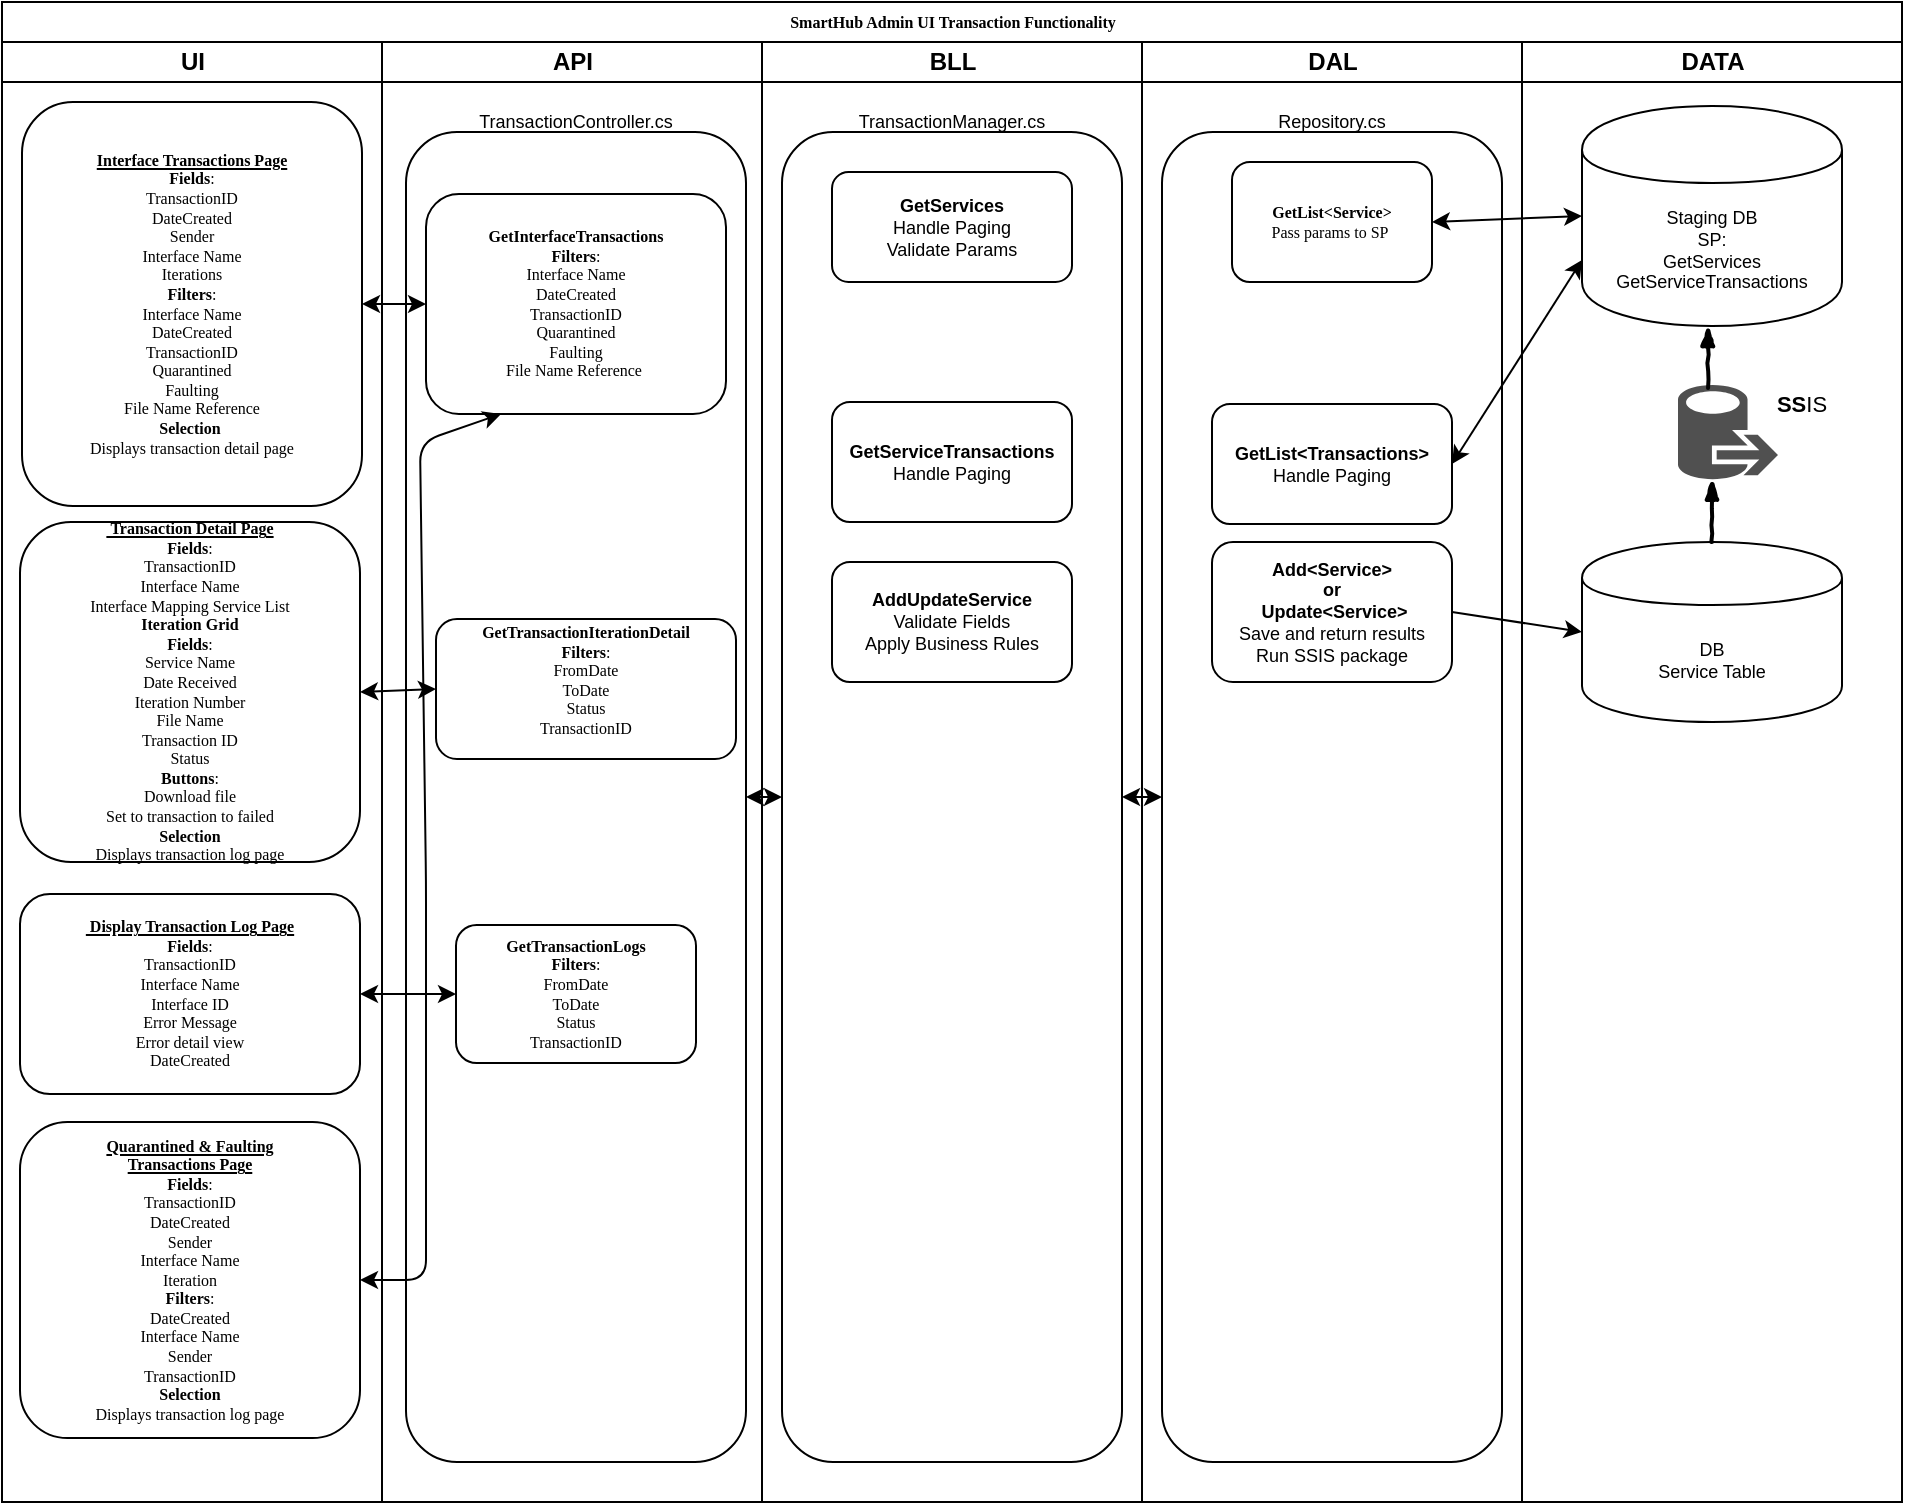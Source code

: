 <mxfile version="11.0.4" type="github"><diagram name="Page-1" id="74e2e168-ea6b-b213-b513-2b3c1d86103e"><mxGraphModel dx="1422" dy="764" grid="1" gridSize="10" guides="1" tooltips="1" connect="1" arrows="1" fold="1" page="1" pageScale="1" pageWidth="1100" pageHeight="850" background="#ffffff" math="0" shadow="0"><root><mxCell id="0"/><mxCell id="1" parent="0"/><mxCell id="77e6c97f196da883-1" value="SmartHub Admin UI Transaction Functionality" style="swimlane;html=1;childLayout=stackLayout;startSize=20;rounded=0;shadow=0;labelBackgroundColor=none;strokeColor=#000000;strokeWidth=1;fillColor=#ffffff;fontFamily=Verdana;fontSize=8;fontColor=#000000;align=center;" parent="1" vertex="1"><mxGeometry x="71" y="40" width="950" height="750" as="geometry"/></mxCell><mxCell id="77e6c97f196da883-2" value="UI" style="swimlane;html=1;startSize=20;" parent="77e6c97f196da883-1" vertex="1"><mxGeometry y="20" width="190" height="730" as="geometry"/></mxCell><mxCell id="77e6c97f196da883-8" value="&lt;b&gt;&lt;u&gt;Interface Transactions Page&lt;/u&gt;&lt;/b&gt;&lt;br&gt;&lt;b&gt;Fields&lt;/b&gt;:&lt;br&gt;TransactionID&lt;br&gt;DateCreated&lt;br&gt;Sender&lt;br&gt;Interface Name&lt;br&gt;Iterations&lt;br&gt;&lt;b&gt;Filters&lt;/b&gt;:&lt;br&gt;Interface Name&lt;br&gt;DateCreated&lt;br&gt;TransactionID&lt;br&gt;Quarantined&lt;br&gt;Faulting&lt;br&gt;File Name Reference&lt;br&gt;&lt;b&gt;Selection&amp;nbsp;&lt;/b&gt;&lt;br&gt;Displays transaction detail page" style="rounded=1;whiteSpace=wrap;html=1;shadow=0;labelBackgroundColor=none;strokeColor=#000000;strokeWidth=1;fillColor=#ffffff;fontFamily=Verdana;fontSize=8;fontColor=#000000;align=center;" parent="77e6c97f196da883-2" vertex="1"><mxGeometry x="10" y="30" width="170" height="202" as="geometry"/></mxCell><mxCell id="teMTACEvMszvXva9huuu-1" value="&lt;b&gt;&lt;u&gt;Quarantined &amp;amp; Faulting&lt;br&gt;Transactions Page&lt;/u&gt;&lt;/b&gt;&lt;br&gt;&lt;b&gt;Fields&lt;/b&gt;:&lt;br&gt;TransactionID&lt;br&gt;DateCreated&lt;br&gt;Sender&lt;br&gt;Interface Name&lt;br&gt;Iteration&lt;br&gt;&lt;b&gt;Filters&lt;/b&gt;:&lt;br&gt;DateCreated&lt;br&gt;Interface Name&lt;br&gt;Sender&lt;br&gt;TransactionID&lt;br&gt;&lt;b&gt;Selection&lt;/b&gt;&lt;br&gt;Displays transaction log page" style="rounded=1;whiteSpace=wrap;html=1;shadow=0;labelBackgroundColor=none;strokeColor=#000000;strokeWidth=1;fillColor=#ffffff;fontFamily=Verdana;fontSize=8;fontColor=#000000;align=center;" parent="77e6c97f196da883-2" vertex="1"><mxGeometry x="9" y="540" width="170" height="158" as="geometry"/></mxCell><mxCell id="teMTACEvMszvXva9huuu-3" value="&lt;b&gt;&lt;u&gt;&amp;nbsp;Transaction Detail Page&lt;/u&gt;&lt;/b&gt;&lt;br&gt;&lt;b&gt;Fields&lt;/b&gt;:&lt;br&gt;TransactionID&lt;br&gt;Interface Name&lt;br&gt;Interface Mapping Service List&lt;br&gt;&lt;b&gt;Iteration Grid&lt;/b&gt;&lt;br&gt;&lt;b&gt;Fields&lt;/b&gt;:&lt;br&gt;Service Name&lt;br&gt;Date Received&lt;br&gt;Iteration Number&lt;br&gt;File Name&lt;br&gt;Transaction ID&lt;br&gt;Status&lt;br&gt;&lt;b&gt;Buttons&lt;/b&gt;:&lt;br&gt;Download file&lt;br&gt;Set to transaction to failed&lt;br&gt;&lt;b&gt;Selection&lt;br&gt;&lt;/b&gt;Displays transaction log page" style="rounded=1;whiteSpace=wrap;html=1;shadow=0;labelBackgroundColor=none;strokeColor=#000000;strokeWidth=1;fillColor=#ffffff;fontFamily=Verdana;fontSize=8;fontColor=#000000;align=center;" parent="77e6c97f196da883-2" vertex="1"><mxGeometry x="9" y="240" width="170" height="170" as="geometry"/></mxCell><mxCell id="teMTACEvMszvXva9huuu-4" value="&lt;b&gt;&lt;u&gt;&amp;nbsp;Display Transaction Log Page&lt;/u&gt;&lt;/b&gt;&lt;br&gt;&lt;b&gt;Fields&lt;/b&gt;:&lt;br&gt;TransactionID&lt;br&gt;Interface Name&lt;br&gt;Interface ID&lt;br&gt;Error Message&lt;br&gt;Error detail view&lt;br&gt;DateCreated&lt;br&gt;" style="rounded=1;whiteSpace=wrap;html=1;shadow=0;labelBackgroundColor=none;strokeColor=#000000;strokeWidth=1;fillColor=#ffffff;fontFamily=Verdana;fontSize=8;fontColor=#000000;align=center;" parent="77e6c97f196da883-2" vertex="1"><mxGeometry x="9" y="426" width="170" height="100" as="geometry"/></mxCell><mxCell id="77e6c97f196da883-4" value="API" style="swimlane;html=1;startSize=20;" parent="77e6c97f196da883-1" vertex="1"><mxGeometry x="190" y="20" width="190" height="730" as="geometry"/></mxCell><mxCell id="62eIiWP3n_bbntUUO8FA-11" value="" style="rounded=1;whiteSpace=wrap;html=1;fontSize=9;align=center;" parent="77e6c97f196da883-4" vertex="1"><mxGeometry x="12" y="45" width="170" height="665" as="geometry"/></mxCell><mxCell id="77e6c97f196da883-11" value="&lt;b&gt;GetInterfaceTransactions&lt;br&gt;&lt;/b&gt;&lt;b&gt;Filters&lt;/b&gt;:&lt;br&gt;Interface Name&lt;br&gt;DateCreated&lt;br&gt;TransactionID&lt;br&gt;Quarantined&lt;br&gt;Faulting&lt;br&gt;File Name Reference&amp;nbsp;" style="rounded=1;whiteSpace=wrap;html=1;shadow=0;labelBackgroundColor=none;strokeColor=#000000;strokeWidth=1;fillColor=#ffffff;fontFamily=Verdana;fontSize=8;fontColor=#000000;align=center;" parent="77e6c97f196da883-4" vertex="1"><mxGeometry x="22" y="76" width="150" height="110" as="geometry"/></mxCell><mxCell id="62eIiWP3n_bbntUUO8FA-1" value="&lt;b&gt;GetTransactionLogs&lt;br&gt;&lt;/b&gt;&lt;b&gt;Filters&lt;/b&gt;:&lt;br&gt;FromDate&lt;br&gt;ToDate&lt;br&gt;Status&lt;br&gt;TransactionID" style="rounded=1;whiteSpace=wrap;html=1;shadow=0;labelBackgroundColor=none;strokeColor=#000000;strokeWidth=1;fillColor=#ffffff;fontFamily=Verdana;fontSize=8;fontColor=#000000;align=center;verticalAlign=middle;" parent="77e6c97f196da883-4" vertex="1"><mxGeometry x="37" y="441.5" width="120" height="69" as="geometry"/></mxCell><mxCell id="62eIiWP3n_bbntUUO8FA-12" value="TransactionController.cs" style="text;html=1;strokeColor=none;fillColor=none;align=center;verticalAlign=middle;whiteSpace=wrap;rounded=0;fontSize=9;" parent="77e6c97f196da883-4" vertex="1"><mxGeometry x="77" y="30" width="40" height="20" as="geometry"/></mxCell><mxCell id="62eIiWP3n_bbntUUO8FA-4" value="&lt;b&gt;GetTransactionIterationDetail&lt;/b&gt;&lt;br&gt;&lt;b&gt;Filters&lt;/b&gt;:&lt;br&gt;FromDate&lt;br&gt;ToDate&lt;br&gt;Status&lt;br&gt;TransactionID&lt;br&gt;&amp;nbsp;" style="rounded=1;whiteSpace=wrap;html=1;shadow=0;labelBackgroundColor=none;strokeColor=#000000;strokeWidth=1;fillColor=#ffffff;fontFamily=Verdana;fontSize=8;fontColor=#000000;align=center;verticalAlign=middle;" parent="77e6c97f196da883-4" vertex="1"><mxGeometry x="27" y="288.5" width="150" height="70" as="geometry"/></mxCell><mxCell id="77e6c97f196da883-5" value="BLL" style="swimlane;html=1;startSize=20;" parent="77e6c97f196da883-1" vertex="1"><mxGeometry x="380" y="20" width="190" height="730" as="geometry"/></mxCell><mxCell id="62eIiWP3n_bbntUUO8FA-9" value="" style="rounded=1;whiteSpace=wrap;html=1;shadow=0;labelBackgroundColor=none;strokeColor=#000000;strokeWidth=1;fillColor=#ffffff;fontFamily=Verdana;fontSize=8;fontColor=#000000;align=center;" parent="77e6c97f196da883-5" vertex="1"><mxGeometry x="10" y="45" width="170" height="665" as="geometry"/></mxCell><mxCell id="62eIiWP3n_bbntUUO8FA-14" value="TransactionManager.cs" style="text;html=1;strokeColor=none;fillColor=none;align=center;verticalAlign=middle;whiteSpace=wrap;rounded=0;fontSize=9;" parent="77e6c97f196da883-5" vertex="1"><mxGeometry x="40" y="30" width="110" height="20" as="geometry"/></mxCell><mxCell id="62eIiWP3n_bbntUUO8FA-15" value="&lt;b&gt;GetServices&lt;/b&gt;&lt;br&gt;Handle Paging&lt;br&gt;Validate Params" style="rounded=1;whiteSpace=wrap;html=1;fontSize=9;align=center;" parent="77e6c97f196da883-5" vertex="1"><mxGeometry x="35" y="65" width="120" height="55" as="geometry"/></mxCell><mxCell id="62eIiWP3n_bbntUUO8FA-16" value="&lt;b&gt;AddUpdateService&lt;/b&gt;&lt;br&gt;Validate Fields&lt;br&gt;Apply Business Rules" style="rounded=1;whiteSpace=wrap;html=1;fontSize=9;align=center;" parent="77e6c97f196da883-5" vertex="1"><mxGeometry x="35" y="260" width="120" height="60" as="geometry"/></mxCell><mxCell id="62eIiWP3n_bbntUUO8FA-17" value="&lt;b&gt;GetServiceTransactions&lt;/b&gt;&lt;br&gt;Handle Paging" style="rounded=1;whiteSpace=wrap;html=1;fontSize=9;align=center;" parent="77e6c97f196da883-5" vertex="1"><mxGeometry x="35" y="180" width="120" height="60" as="geometry"/></mxCell><mxCell id="77e6c97f196da883-6" value="DAL" style="swimlane;html=1;startSize=20;" parent="77e6c97f196da883-1" vertex="1"><mxGeometry x="570" y="20" width="190" height="730" as="geometry"/></mxCell><mxCell id="62eIiWP3n_bbntUUO8FA-22" value="" style="rounded=1;whiteSpace=wrap;html=1;fontSize=9;align=center;" parent="77e6c97f196da883-6" vertex="1"><mxGeometry x="10" y="45" width="170" height="665" as="geometry"/></mxCell><mxCell id="62eIiWP3n_bbntUUO8FA-10" value="&lt;b&gt;GetList&amp;lt;Service&amp;gt;&lt;br&gt;&lt;/b&gt;Pass params to SP&amp;nbsp;" style="rounded=1;whiteSpace=wrap;html=1;shadow=0;labelBackgroundColor=none;strokeColor=#000000;strokeWidth=1;fillColor=#ffffff;fontFamily=Verdana;fontSize=8;fontColor=#000000;align=center;" parent="77e6c97f196da883-6" vertex="1"><mxGeometry x="45" y="60" width="100" height="60" as="geometry"/></mxCell><mxCell id="62eIiWP3n_bbntUUO8FA-18" value="&lt;b&gt;Add&amp;lt;Service&amp;gt; &lt;br&gt;or&lt;br&gt;&amp;nbsp;Update&amp;lt;Service&amp;gt;&lt;/b&gt;&lt;br&gt;Save and return results&lt;br&gt;Run SSIS package" style="rounded=1;whiteSpace=wrap;html=1;fontSize=9;align=center;" parent="77e6c97f196da883-6" vertex="1"><mxGeometry x="35" y="250" width="120" height="70" as="geometry"/></mxCell><mxCell id="62eIiWP3n_bbntUUO8FA-21" value="&lt;b&gt;GetList&amp;lt;Transactions&amp;gt;&lt;/b&gt;&lt;br&gt;Handle Paging" style="rounded=1;whiteSpace=wrap;html=1;fontSize=9;align=center;" parent="77e6c97f196da883-6" vertex="1"><mxGeometry x="35" y="181" width="120" height="60" as="geometry"/></mxCell><mxCell id="62eIiWP3n_bbntUUO8FA-23" value="Repository.cs" style="text;html=1;strokeColor=none;fillColor=none;align=center;verticalAlign=middle;whiteSpace=wrap;rounded=0;fontSize=9;" parent="77e6c97f196da883-6" vertex="1"><mxGeometry x="75" y="30" width="40" height="20" as="geometry"/></mxCell><mxCell id="77e6c97f196da883-7" value="DATA" style="swimlane;html=1;startSize=20;align=center;" parent="77e6c97f196da883-1" vertex="1"><mxGeometry x="760" y="20" width="190" height="730" as="geometry"/></mxCell><mxCell id="62eIiWP3n_bbntUUO8FA-25" value="Staging DB&lt;br&gt;SP:&lt;br&gt;GetServices&lt;br&gt;GetServiceTransactions" style="shape=cylinder;whiteSpace=wrap;html=1;boundedLbl=1;backgroundOutline=1;fontSize=9;align=center;" parent="77e6c97f196da883-7" vertex="1"><mxGeometry x="30" y="32" width="130" height="110" as="geometry"/></mxCell><mxCell id="62eIiWP3n_bbntUUO8FA-26" value="DB&lt;br&gt;Service Table" style="shape=cylinder;whiteSpace=wrap;html=1;boundedLbl=1;backgroundOutline=1;fontSize=9;align=center;" parent="77e6c97f196da883-7" vertex="1"><mxGeometry x="30" y="250" width="130" height="90" as="geometry"/></mxCell><mxCell id="62eIiWP3n_bbntUUO8FA-27" value="" style="pointerEvents=1;shadow=0;dashed=0;html=1;strokeColor=none;labelPosition=center;verticalLabelPosition=bottom;verticalAlign=top;align=center;shape=mxgraph.mscae.intune.data_migration_wizard;fillColor=#505050;fontSize=9;" parent="77e6c97f196da883-7" vertex="1"><mxGeometry x="78" y="171" width="50" height="48" as="geometry"/></mxCell><mxCell id="62eIiWP3n_bbntUUO8FA-28" value="" style="rounded=0;comic=1;strokeWidth=2;endArrow=blockThin;html=1;fontFamily=Comic Sans MS;fontStyle=1;exitX=0.5;exitY=0;exitDx=0;exitDy=0;entryX=0.34;entryY=0.995;entryDx=0;entryDy=0;entryPerimeter=0;" parent="77e6c97f196da883-7" source="62eIiWP3n_bbntUUO8FA-26" target="62eIiWP3n_bbntUUO8FA-27" edge="1"><mxGeometry width="50" height="50" relative="1" as="geometry"><mxPoint x="120" y="225" as="sourcePoint"/><mxPoint x="170" y="175" as="targetPoint"/></mxGeometry></mxCell><mxCell id="62eIiWP3n_bbntUUO8FA-30" value="&lt;font style=&quot;font-size: 11px&quot;&gt;&lt;b&gt;SS&lt;/b&gt;IS&lt;/font&gt;" style="text;html=1;strokeColor=none;fillColor=none;align=center;verticalAlign=middle;whiteSpace=wrap;rounded=0;fontSize=9;" parent="77e6c97f196da883-7" vertex="1"><mxGeometry x="120" y="171" width="40" height="20" as="geometry"/></mxCell><mxCell id="62eIiWP3n_bbntUUO8FA-31" value="" style="endArrow=classic;startArrow=classic;html=1;fontSize=9;entryX=0;entryY=0.5;entryDx=0;entryDy=0;exitX=1;exitY=0.5;exitDx=0;exitDy=0;" parent="77e6c97f196da883-1" source="77e6c97f196da883-8" target="77e6c97f196da883-11" edge="1"><mxGeometry width="50" height="50" relative="1" as="geometry"><mxPoint y="820" as="sourcePoint"/><mxPoint x="50" y="770" as="targetPoint"/></mxGeometry></mxCell><mxCell id="62eIiWP3n_bbntUUO8FA-32" value="" style="endArrow=classic;startArrow=classic;html=1;fontSize=9;entryX=0;entryY=0.5;entryDx=0;entryDy=0;exitX=1;exitY=0.5;exitDx=0;exitDy=0;" parent="77e6c97f196da883-1" source="62eIiWP3n_bbntUUO8FA-11" target="62eIiWP3n_bbntUUO8FA-9" edge="1"><mxGeometry width="50" height="50" relative="1" as="geometry"><mxPoint y="820" as="sourcePoint"/><mxPoint x="50" y="770" as="targetPoint"/></mxGeometry></mxCell><mxCell id="62eIiWP3n_bbntUUO8FA-33" value="" style="endArrow=classic;startArrow=classic;html=1;fontSize=9;entryX=0;entryY=0.5;entryDx=0;entryDy=0;exitX=1;exitY=0.5;exitDx=0;exitDy=0;" parent="77e6c97f196da883-1" source="62eIiWP3n_bbntUUO8FA-9" target="62eIiWP3n_bbntUUO8FA-22" edge="1"><mxGeometry width="50" height="50" relative="1" as="geometry"><mxPoint y="820" as="sourcePoint"/><mxPoint x="50" y="770" as="targetPoint"/></mxGeometry></mxCell><mxCell id="62eIiWP3n_bbntUUO8FA-34" value="" style="endArrow=classic;html=1;fontSize=9;entryX=0;entryY=0.5;entryDx=0;entryDy=0;exitX=1;exitY=0.5;exitDx=0;exitDy=0;" parent="77e6c97f196da883-1" source="62eIiWP3n_bbntUUO8FA-18" target="62eIiWP3n_bbntUUO8FA-26" edge="1"><mxGeometry width="50" height="50" relative="1" as="geometry"><mxPoint y="820" as="sourcePoint"/><mxPoint x="50" y="770" as="targetPoint"/></mxGeometry></mxCell><mxCell id="62eIiWP3n_bbntUUO8FA-35" value="" style="endArrow=classic;startArrow=classic;html=1;fontSize=9;entryX=0;entryY=0.5;entryDx=0;entryDy=0;exitX=1;exitY=0.5;exitDx=0;exitDy=0;" parent="77e6c97f196da883-1" source="62eIiWP3n_bbntUUO8FA-10" target="62eIiWP3n_bbntUUO8FA-25" edge="1"><mxGeometry width="50" height="50" relative="1" as="geometry"><mxPoint y="820" as="sourcePoint"/><mxPoint x="50" y="770" as="targetPoint"/></mxGeometry></mxCell><mxCell id="62eIiWP3n_bbntUUO8FA-36" value="" style="endArrow=classic;startArrow=classic;html=1;fontSize=9;entryX=0;entryY=0.7;entryDx=0;entryDy=0;exitX=1;exitY=0.5;exitDx=0;exitDy=0;" parent="77e6c97f196da883-1" source="62eIiWP3n_bbntUUO8FA-21" target="62eIiWP3n_bbntUUO8FA-25" edge="1"><mxGeometry width="50" height="50" relative="1" as="geometry"><mxPoint y="820" as="sourcePoint"/><mxPoint x="50" y="770" as="targetPoint"/></mxGeometry></mxCell><mxCell id="us6xRfFd5v8omwal6qWF-1" value="" style="endArrow=classic;startArrow=classic;html=1;fontSize=9;entryX=0;entryY=0.5;entryDx=0;entryDy=0;exitX=1;exitY=0.5;exitDx=0;exitDy=0;" edge="1" parent="77e6c97f196da883-1" source="teMTACEvMszvXva9huuu-3" target="62eIiWP3n_bbntUUO8FA-4"><mxGeometry width="50" height="50" relative="1" as="geometry"><mxPoint x="-1" y="820" as="sourcePoint"/><mxPoint x="49" y="770" as="targetPoint"/></mxGeometry></mxCell><mxCell id="us6xRfFd5v8omwal6qWF-2" value="" style="endArrow=classic;startArrow=classic;html=1;fontSize=9;entryX=0;entryY=0.5;entryDx=0;entryDy=0;exitX=1;exitY=0.5;exitDx=0;exitDy=0;" edge="1" parent="77e6c97f196da883-1" source="teMTACEvMszvXva9huuu-4" target="62eIiWP3n_bbntUUO8FA-1"><mxGeometry width="50" height="50" relative="1" as="geometry"><mxPoint x="-1" y="820" as="sourcePoint"/><mxPoint x="49" y="770" as="targetPoint"/></mxGeometry></mxCell><mxCell id="us6xRfFd5v8omwal6qWF-3" value="" style="endArrow=classic;startArrow=classic;html=1;fontSize=9;entryX=0.25;entryY=1;entryDx=0;entryDy=0;" edge="1" parent="77e6c97f196da883-1" source="teMTACEvMszvXva9huuu-1" target="77e6c97f196da883-11"><mxGeometry width="50" height="50" relative="1" as="geometry"><mxPoint x="-1" y="820" as="sourcePoint"/><mxPoint x="49" y="770" as="targetPoint"/><Array as="points"><mxPoint x="212" y="639"/><mxPoint x="212" y="440"/><mxPoint x="209" y="220"/></Array></mxGeometry></mxCell><mxCell id="62eIiWP3n_bbntUUO8FA-29" value="" style="rounded=0;comic=1;strokeWidth=2;endArrow=blockThin;html=1;fontFamily=Comic Sans MS;fontStyle=1;exitX=0.5;exitY=0;exitDx=0;exitDy=0;entryX=0.34;entryY=0.995;entryDx=0;entryDy=0;entryPerimeter=0;" parent="1" edge="1"><mxGeometry width="50" height="50" relative="1" as="geometry"><mxPoint x="924" y="233" as="sourcePoint"/><mxPoint x="924" y="202" as="targetPoint"/></mxGeometry></mxCell></root></mxGraphModel></diagram></mxfile>